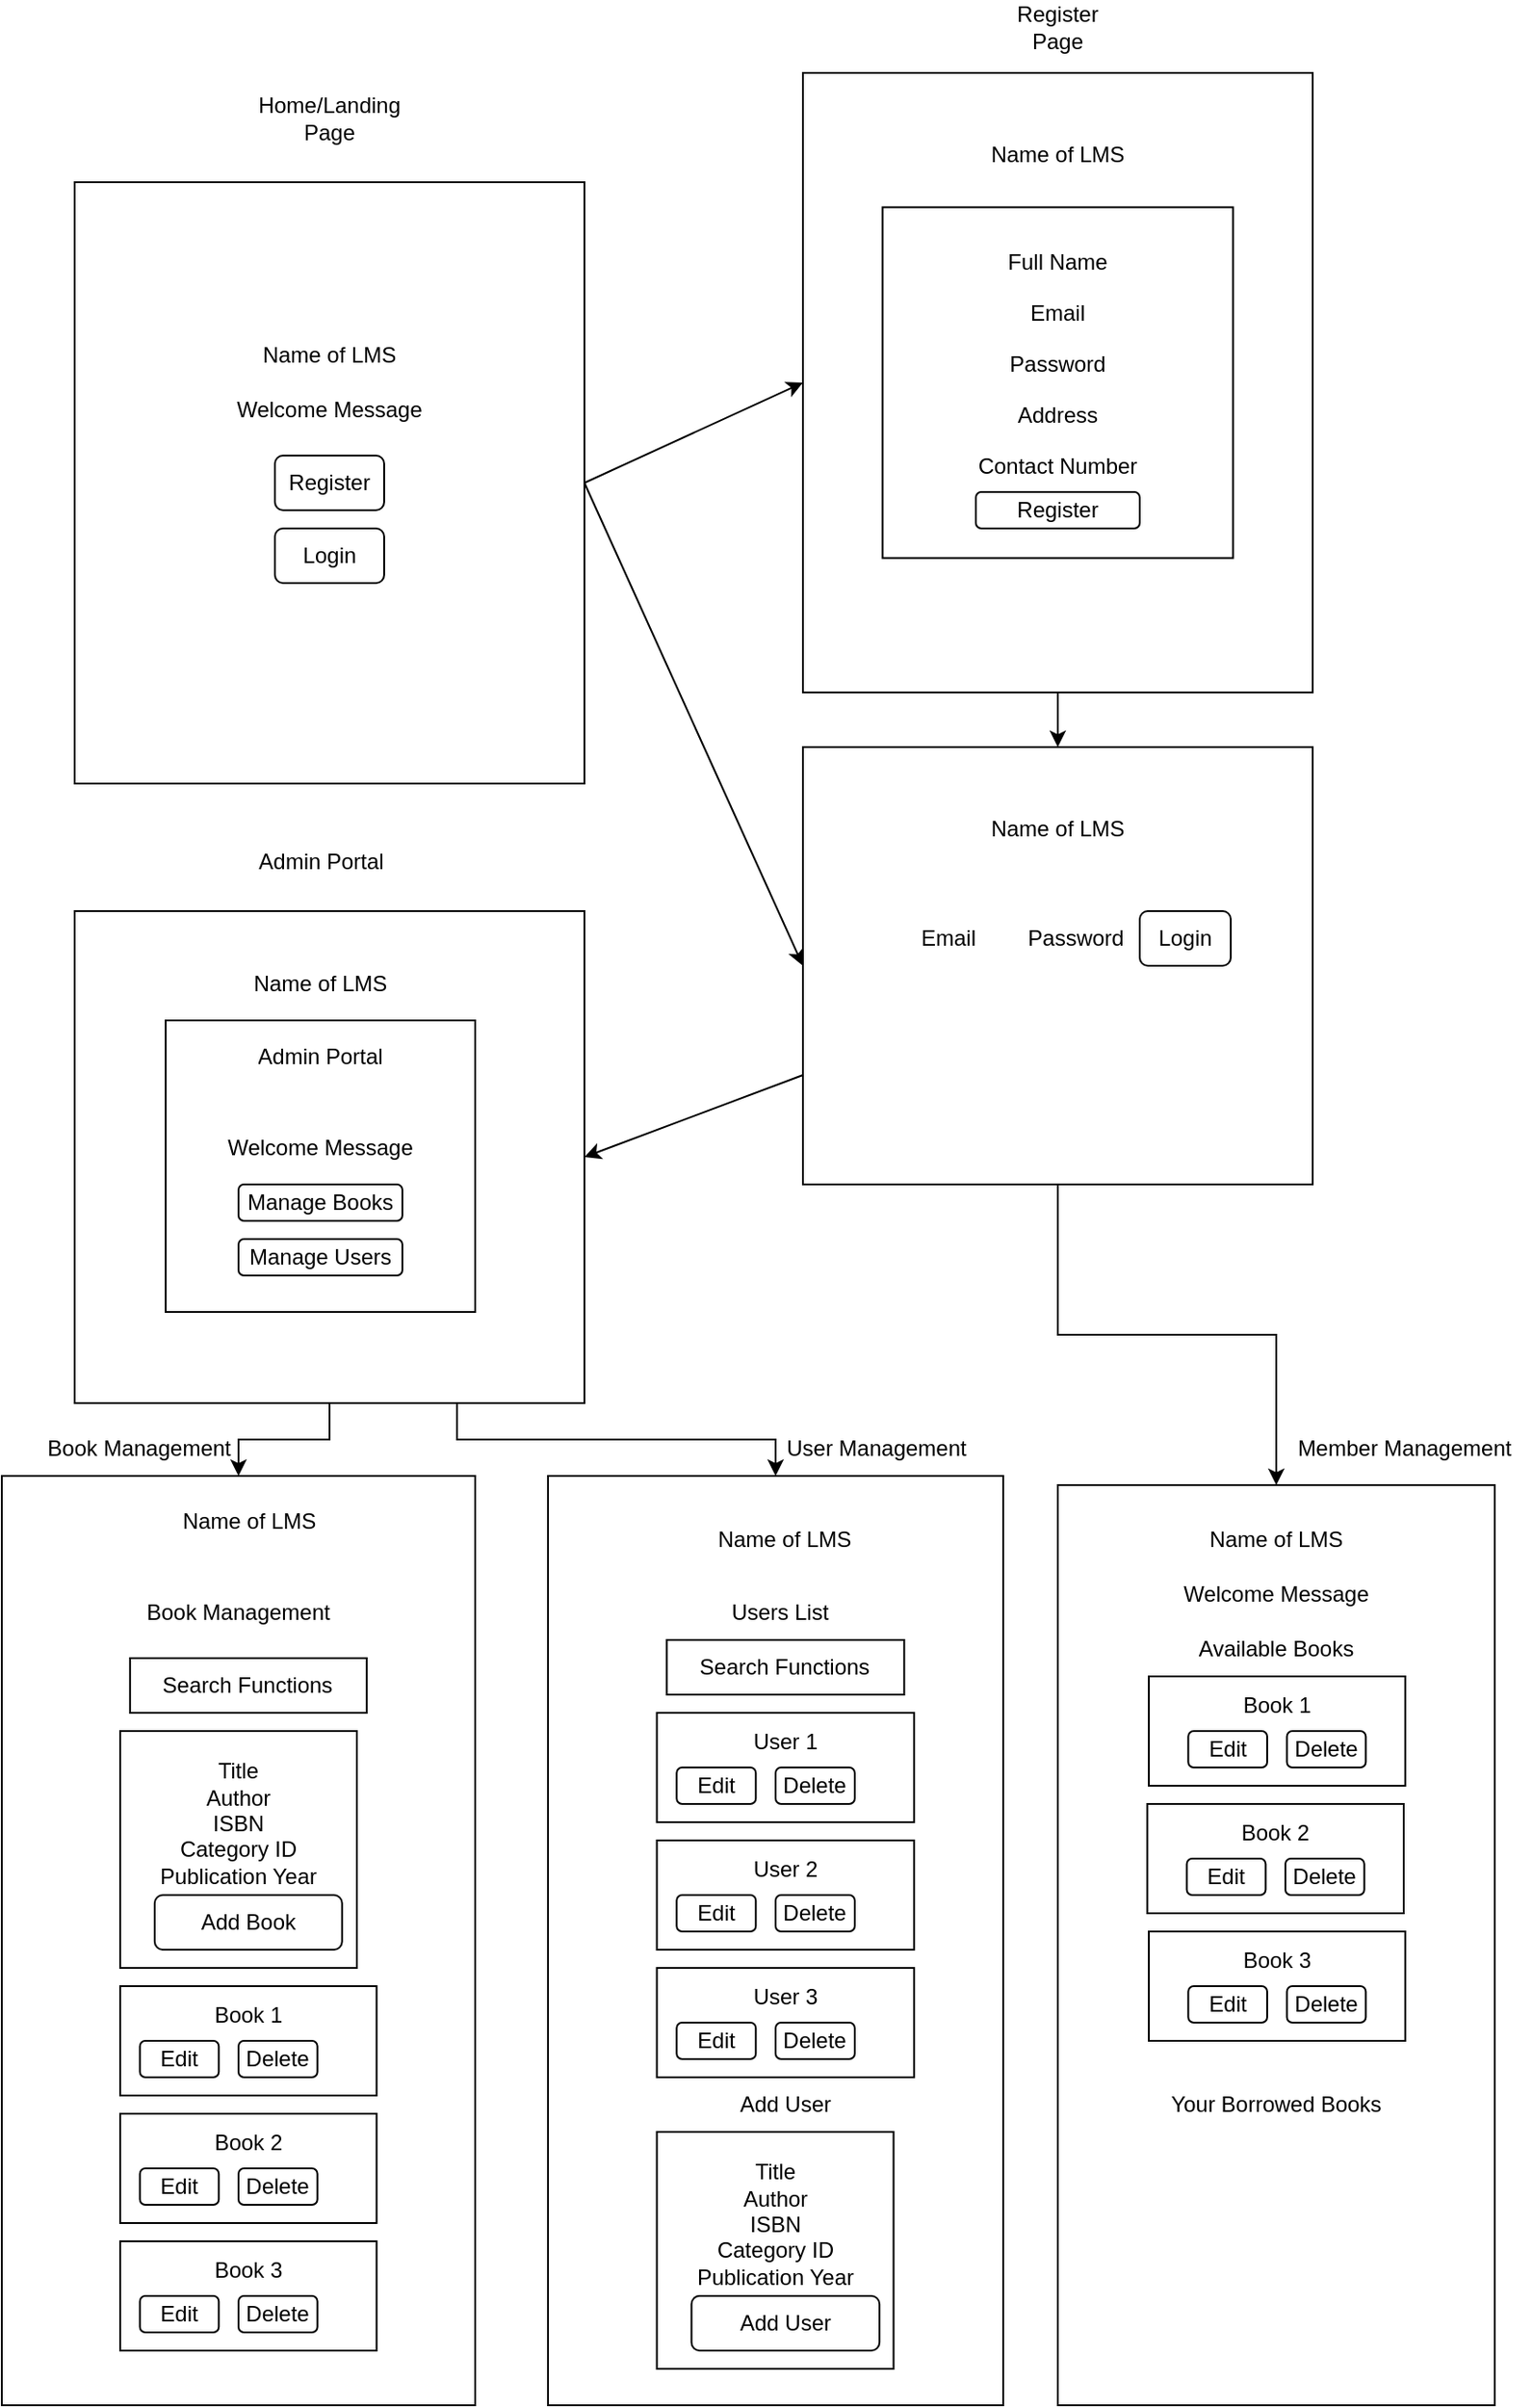 <mxfile version="26.1.3">
  <diagram name="Page-1" id="Z-w5uVbWQNLHRJEjYixE">
    <mxGraphModel dx="1224" dy="1133" grid="1" gridSize="10" guides="1" tooltips="1" connect="1" arrows="1" fold="1" page="1" pageScale="1" pageWidth="850" pageHeight="1100" math="0" shadow="0">
      <root>
        <mxCell id="0" />
        <mxCell id="1" parent="0" />
        <mxCell id="C1muyR43qbv9BoLMnWRT-134" value="" style="rounded=0;whiteSpace=wrap;html=1;" vertex="1" parent="1">
          <mxGeometry x="590" y="825" width="240" height="505" as="geometry" />
        </mxCell>
        <mxCell id="C1muyR43qbv9BoLMnWRT-1" value="" style="rounded=0;whiteSpace=wrap;html=1;" vertex="1" parent="1">
          <mxGeometry x="50" y="110" width="280" height="330" as="geometry" />
        </mxCell>
        <mxCell id="C1muyR43qbv9BoLMnWRT-2" value="Home/Landing Page" style="text;strokeColor=none;align=center;fillColor=none;html=1;verticalAlign=middle;whiteSpace=wrap;rounded=0;" vertex="1" parent="1">
          <mxGeometry x="145" y="60" width="90" height="30" as="geometry" />
        </mxCell>
        <mxCell id="C1muyR43qbv9BoLMnWRT-3" value="Name of LMS" style="text;strokeColor=none;align=center;fillColor=none;html=1;verticalAlign=middle;whiteSpace=wrap;rounded=0;" vertex="1" parent="1">
          <mxGeometry x="120" y="190" width="140" height="30" as="geometry" />
        </mxCell>
        <mxCell id="C1muyR43qbv9BoLMnWRT-4" value="Welcome Message" style="text;strokeColor=none;align=center;fillColor=none;html=1;verticalAlign=middle;whiteSpace=wrap;rounded=0;" vertex="1" parent="1">
          <mxGeometry x="120" y="220" width="140" height="30" as="geometry" />
        </mxCell>
        <mxCell id="C1muyR43qbv9BoLMnWRT-5" value="" style="rounded=1;whiteSpace=wrap;html=1;" vertex="1" parent="1">
          <mxGeometry x="160" y="260" width="60" height="30" as="geometry" />
        </mxCell>
        <mxCell id="C1muyR43qbv9BoLMnWRT-6" value="Register" style="text;strokeColor=none;align=center;fillColor=none;html=1;verticalAlign=middle;whiteSpace=wrap;rounded=0;movable=1;resizable=1;rotatable=1;deletable=1;editable=1;locked=0;connectable=1;" vertex="1" parent="1">
          <mxGeometry x="160" y="260" width="60" height="30" as="geometry" />
        </mxCell>
        <mxCell id="C1muyR43qbv9BoLMnWRT-10" value="" style="rounded=1;whiteSpace=wrap;html=1;" vertex="1" parent="1">
          <mxGeometry x="160" y="300" width="60" height="30" as="geometry" />
        </mxCell>
        <mxCell id="C1muyR43qbv9BoLMnWRT-8" value="Login" style="text;strokeColor=none;align=center;fillColor=none;html=1;verticalAlign=middle;whiteSpace=wrap;rounded=0;movable=1;resizable=1;rotatable=1;deletable=1;editable=1;locked=0;connectable=1;" vertex="1" parent="1">
          <mxGeometry x="160" y="300" width="60" height="30" as="geometry" />
        </mxCell>
        <mxCell id="C1muyR43qbv9BoLMnWRT-11" value="" style="endArrow=classic;html=1;rounded=0;exitX=1;exitY=0.5;exitDx=0;exitDy=0;entryX=0;entryY=0.5;entryDx=0;entryDy=0;" edge="1" parent="1" source="C1muyR43qbv9BoLMnWRT-1" target="C1muyR43qbv9BoLMnWRT-13">
          <mxGeometry width="50" height="50" relative="1" as="geometry">
            <mxPoint x="400" y="200" as="sourcePoint" />
            <mxPoint x="450" y="150" as="targetPoint" />
          </mxGeometry>
        </mxCell>
        <mxCell id="C1muyR43qbv9BoLMnWRT-12" value="Register Page" style="text;strokeColor=none;align=center;fillColor=none;html=1;verticalAlign=middle;whiteSpace=wrap;rounded=0;" vertex="1" parent="1">
          <mxGeometry x="560" y="10" width="60" height="30" as="geometry" />
        </mxCell>
        <mxCell id="C1muyR43qbv9BoLMnWRT-40" style="edgeStyle=orthogonalEdgeStyle;rounded=0;orthogonalLoop=1;jettySize=auto;html=1;exitX=0.5;exitY=1;exitDx=0;exitDy=0;entryX=0.5;entryY=0;entryDx=0;entryDy=0;" edge="1" parent="1" source="C1muyR43qbv9BoLMnWRT-13" target="C1muyR43qbv9BoLMnWRT-37">
          <mxGeometry relative="1" as="geometry" />
        </mxCell>
        <mxCell id="C1muyR43qbv9BoLMnWRT-13" value="" style="rounded=0;whiteSpace=wrap;html=1;" vertex="1" parent="1">
          <mxGeometry x="450" y="50" width="280" height="340" as="geometry" />
        </mxCell>
        <mxCell id="C1muyR43qbv9BoLMnWRT-14" value="Name of LMS" style="text;strokeColor=none;align=center;fillColor=none;html=1;verticalAlign=middle;whiteSpace=wrap;rounded=0;" vertex="1" parent="1">
          <mxGeometry x="520" y="80" width="140" height="30" as="geometry" />
        </mxCell>
        <mxCell id="C1muyR43qbv9BoLMnWRT-15" value="" style="whiteSpace=wrap;html=1;aspect=fixed;" vertex="1" parent="1">
          <mxGeometry x="493.75" y="123.75" width="192.5" height="192.5" as="geometry" />
        </mxCell>
        <mxCell id="C1muyR43qbv9BoLMnWRT-34" value="" style="rounded=1;whiteSpace=wrap;html=1;" vertex="1" parent="1">
          <mxGeometry x="545" y="280" width="90" height="20" as="geometry" />
        </mxCell>
        <mxCell id="C1muyR43qbv9BoLMnWRT-35" style="edgeStyle=orthogonalEdgeStyle;rounded=0;orthogonalLoop=1;jettySize=auto;html=1;exitX=0.5;exitY=1;exitDx=0;exitDy=0;" edge="1" parent="1" source="C1muyR43qbv9BoLMnWRT-34" target="C1muyR43qbv9BoLMnWRT-34">
          <mxGeometry relative="1" as="geometry" />
        </mxCell>
        <mxCell id="C1muyR43qbv9BoLMnWRT-26" value="" style="group" vertex="1" connectable="0" parent="1">
          <mxGeometry x="540" y="140" width="100" height="140" as="geometry" />
        </mxCell>
        <mxCell id="C1muyR43qbv9BoLMnWRT-21" value="Full Name" style="text;strokeColor=none;align=center;fillColor=none;html=1;verticalAlign=middle;whiteSpace=wrap;rounded=0;" vertex="1" parent="C1muyR43qbv9BoLMnWRT-26">
          <mxGeometry width="100" height="28" as="geometry" />
        </mxCell>
        <mxCell id="C1muyR43qbv9BoLMnWRT-22" value="Email" style="text;strokeColor=none;align=center;fillColor=none;html=1;verticalAlign=middle;whiteSpace=wrap;rounded=0;" vertex="1" parent="C1muyR43qbv9BoLMnWRT-26">
          <mxGeometry y="28" width="100" height="28" as="geometry" />
        </mxCell>
        <mxCell id="C1muyR43qbv9BoLMnWRT-23" value="Password" style="text;strokeColor=none;align=center;fillColor=none;html=1;verticalAlign=middle;whiteSpace=wrap;rounded=0;" vertex="1" parent="C1muyR43qbv9BoLMnWRT-26">
          <mxGeometry y="56" width="100" height="28" as="geometry" />
        </mxCell>
        <mxCell id="C1muyR43qbv9BoLMnWRT-24" value="Address" style="text;strokeColor=none;align=center;fillColor=none;html=1;verticalAlign=middle;whiteSpace=wrap;rounded=0;" vertex="1" parent="C1muyR43qbv9BoLMnWRT-26">
          <mxGeometry y="84" width="100" height="28" as="geometry" />
        </mxCell>
        <mxCell id="C1muyR43qbv9BoLMnWRT-25" value="Contact Number" style="text;strokeColor=none;align=center;fillColor=none;html=1;verticalAlign=middle;whiteSpace=wrap;rounded=0;" vertex="1" parent="C1muyR43qbv9BoLMnWRT-26">
          <mxGeometry y="112" width="100" height="28" as="geometry" />
        </mxCell>
        <mxCell id="C1muyR43qbv9BoLMnWRT-36" value="Register" style="text;strokeColor=none;align=center;fillColor=none;html=1;verticalAlign=middle;whiteSpace=wrap;rounded=0;" vertex="1" parent="1">
          <mxGeometry x="560" y="275" width="60" height="30" as="geometry" />
        </mxCell>
        <mxCell id="C1muyR43qbv9BoLMnWRT-219" style="edgeStyle=orthogonalEdgeStyle;rounded=0;orthogonalLoop=1;jettySize=auto;html=1;entryX=0.5;entryY=0;entryDx=0;entryDy=0;" edge="1" parent="1" source="C1muyR43qbv9BoLMnWRT-37" target="C1muyR43qbv9BoLMnWRT-134">
          <mxGeometry relative="1" as="geometry" />
        </mxCell>
        <mxCell id="C1muyR43qbv9BoLMnWRT-37" value="" style="rounded=0;whiteSpace=wrap;html=1;" vertex="1" parent="1">
          <mxGeometry x="450" y="420" width="280" height="240" as="geometry" />
        </mxCell>
        <mxCell id="C1muyR43qbv9BoLMnWRT-38" value="Name of LMS" style="text;strokeColor=none;align=center;fillColor=none;html=1;verticalAlign=middle;whiteSpace=wrap;rounded=0;" vertex="1" parent="1">
          <mxGeometry x="520" y="450" width="140" height="30" as="geometry" />
        </mxCell>
        <mxCell id="C1muyR43qbv9BoLMnWRT-41" value="" style="endArrow=classic;html=1;rounded=0;exitX=1;exitY=0.5;exitDx=0;exitDy=0;entryX=0;entryY=0.5;entryDx=0;entryDy=0;" edge="1" parent="1" source="C1muyR43qbv9BoLMnWRT-1" target="C1muyR43qbv9BoLMnWRT-37">
          <mxGeometry width="50" height="50" relative="1" as="geometry">
            <mxPoint x="420" y="560" as="sourcePoint" />
            <mxPoint x="470" y="510" as="targetPoint" />
          </mxGeometry>
        </mxCell>
        <mxCell id="C1muyR43qbv9BoLMnWRT-42" value="" style="rounded=1;whiteSpace=wrap;html=1;" vertex="1" parent="1">
          <mxGeometry x="635" y="510" width="50" height="30" as="geometry" />
        </mxCell>
        <mxCell id="C1muyR43qbv9BoLMnWRT-43" value="Login" style="text;strokeColor=none;align=center;fillColor=none;html=1;verticalAlign=middle;whiteSpace=wrap;rounded=0;" vertex="1" parent="1">
          <mxGeometry x="630" y="510" width="60" height="30" as="geometry" />
        </mxCell>
        <mxCell id="C1muyR43qbv9BoLMnWRT-46" value="" style="group" vertex="1" connectable="0" parent="1">
          <mxGeometry x="500" y="510" width="130" height="30" as="geometry" />
        </mxCell>
        <mxCell id="C1muyR43qbv9BoLMnWRT-44" value="Email" style="text;strokeColor=none;align=center;fillColor=none;html=1;verticalAlign=middle;whiteSpace=wrap;rounded=0;" vertex="1" parent="C1muyR43qbv9BoLMnWRT-46">
          <mxGeometry width="60" height="30" as="geometry" />
        </mxCell>
        <mxCell id="C1muyR43qbv9BoLMnWRT-45" value="Password" style="text;strokeColor=none;align=center;fillColor=none;html=1;verticalAlign=middle;whiteSpace=wrap;rounded=0;" vertex="1" parent="C1muyR43qbv9BoLMnWRT-46">
          <mxGeometry x="70" width="60" height="30" as="geometry" />
        </mxCell>
        <mxCell id="C1muyR43qbv9BoLMnWRT-48" value="" style="endArrow=classic;html=1;rounded=0;entryX=1;entryY=0.5;entryDx=0;entryDy=0;exitX=0;exitY=0.75;exitDx=0;exitDy=0;" edge="1" parent="1" source="C1muyR43qbv9BoLMnWRT-37" target="C1muyR43qbv9BoLMnWRT-49">
          <mxGeometry width="50" height="50" relative="1" as="geometry">
            <mxPoint x="440" y="600" as="sourcePoint" />
            <mxPoint x="350" y="550" as="targetPoint" />
          </mxGeometry>
        </mxCell>
        <mxCell id="C1muyR43qbv9BoLMnWRT-68" style="edgeStyle=orthogonalEdgeStyle;rounded=0;orthogonalLoop=1;jettySize=auto;html=1;exitX=0.5;exitY=1;exitDx=0;exitDy=0;entryX=0.5;entryY=0;entryDx=0;entryDy=0;" edge="1" parent="1" source="C1muyR43qbv9BoLMnWRT-49" target="C1muyR43qbv9BoLMnWRT-67">
          <mxGeometry relative="1" as="geometry" />
        </mxCell>
        <mxCell id="C1muyR43qbv9BoLMnWRT-106" style="edgeStyle=orthogonalEdgeStyle;rounded=0;orthogonalLoop=1;jettySize=auto;html=1;exitX=0.75;exitY=1;exitDx=0;exitDy=0;entryX=0.5;entryY=0;entryDx=0;entryDy=0;" edge="1" parent="1" source="C1muyR43qbv9BoLMnWRT-49" target="C1muyR43qbv9BoLMnWRT-105">
          <mxGeometry relative="1" as="geometry" />
        </mxCell>
        <mxCell id="C1muyR43qbv9BoLMnWRT-49" value="" style="rounded=0;whiteSpace=wrap;html=1;" vertex="1" parent="1">
          <mxGeometry x="50" y="510" width="280" height="270" as="geometry" />
        </mxCell>
        <mxCell id="C1muyR43qbv9BoLMnWRT-50" value="" style="shape=table;html=1;whiteSpace=wrap;startSize=0;container=1;collapsible=0;childLayout=tableLayout;columnLines=0;rowLines=0;fontSize=16;strokeColor=default;" vertex="1" parent="1">
          <mxGeometry x="100" y="570" width="170" height="160" as="geometry" />
        </mxCell>
        <mxCell id="C1muyR43qbv9BoLMnWRT-51" value="" style="shape=tableRow;horizontal=0;startSize=0;swimlaneHead=0;swimlaneBody=0;top=0;left=0;bottom=0;right=0;collapsible=0;dropTarget=0;fillColor=none;points=[[0,0.5],[1,0.5]];portConstraint=eastwest;fontSize=16;strokeColor=inherit;" vertex="1" parent="C1muyR43qbv9BoLMnWRT-50">
          <mxGeometry width="170" height="40" as="geometry" />
        </mxCell>
        <mxCell id="C1muyR43qbv9BoLMnWRT-52" value="" style="shape=partialRectangle;html=1;whiteSpace=wrap;connectable=0;fillColor=none;top=0;left=0;bottom=0;right=0;overflow=hidden;fontSize=12;strokeColor=inherit;" vertex="1" parent="C1muyR43qbv9BoLMnWRT-51">
          <mxGeometry width="20" height="40" as="geometry">
            <mxRectangle width="20" height="40" as="alternateBounds" />
          </mxGeometry>
        </mxCell>
        <mxCell id="C1muyR43qbv9BoLMnWRT-53" value="Admin Portal" style="shape=partialRectangle;html=1;whiteSpace=wrap;connectable=0;fillColor=none;top=0;left=0;bottom=0;right=0;overflow=hidden;fontSize=12;strokeColor=inherit;" vertex="1" parent="C1muyR43qbv9BoLMnWRT-51">
          <mxGeometry x="20" width="130" height="40" as="geometry">
            <mxRectangle width="130" height="40" as="alternateBounds" />
          </mxGeometry>
        </mxCell>
        <mxCell id="C1muyR43qbv9BoLMnWRT-54" value="" style="shape=partialRectangle;html=1;whiteSpace=wrap;connectable=0;fillColor=none;top=0;left=0;bottom=0;right=0;overflow=hidden;fontSize=12;strokeColor=inherit;" vertex="1" parent="C1muyR43qbv9BoLMnWRT-51">
          <mxGeometry x="150" width="20" height="40" as="geometry">
            <mxRectangle width="20" height="40" as="alternateBounds" />
          </mxGeometry>
        </mxCell>
        <mxCell id="C1muyR43qbv9BoLMnWRT-55" value="" style="shape=tableRow;horizontal=0;startSize=0;swimlaneHead=0;swimlaneBody=0;top=0;left=0;bottom=0;right=0;collapsible=0;dropTarget=0;fillColor=none;points=[[0,0.5],[1,0.5]];portConstraint=eastwest;fontSize=16;strokeColor=inherit;" vertex="1" parent="C1muyR43qbv9BoLMnWRT-50">
          <mxGeometry y="40" width="170" height="60" as="geometry" />
        </mxCell>
        <mxCell id="C1muyR43qbv9BoLMnWRT-56" value="" style="shape=partialRectangle;html=1;whiteSpace=wrap;connectable=0;fillColor=none;top=0;left=0;bottom=0;right=0;overflow=hidden;fontSize=12;strokeColor=inherit;" vertex="1" parent="C1muyR43qbv9BoLMnWRT-55">
          <mxGeometry width="20" height="60" as="geometry">
            <mxRectangle width="20" height="60" as="alternateBounds" />
          </mxGeometry>
        </mxCell>
        <mxCell id="C1muyR43qbv9BoLMnWRT-57" value="Welcome Message" style="shape=partialRectangle;html=1;whiteSpace=wrap;connectable=0;fillColor=none;top=0;left=0;bottom=0;right=0;overflow=hidden;fontSize=12;strokeColor=inherit;" vertex="1" parent="C1muyR43qbv9BoLMnWRT-55">
          <mxGeometry x="20" width="130" height="60" as="geometry">
            <mxRectangle width="130" height="60" as="alternateBounds" />
          </mxGeometry>
        </mxCell>
        <mxCell id="C1muyR43qbv9BoLMnWRT-58" value="" style="shape=partialRectangle;html=1;whiteSpace=wrap;connectable=0;fillColor=none;top=0;left=0;bottom=0;right=0;overflow=hidden;fontSize=12;strokeColor=inherit;" vertex="1" parent="C1muyR43qbv9BoLMnWRT-55">
          <mxGeometry x="150" width="20" height="60" as="geometry">
            <mxRectangle width="20" height="60" as="alternateBounds" />
          </mxGeometry>
        </mxCell>
        <mxCell id="C1muyR43qbv9BoLMnWRT-59" value="" style="shape=tableRow;horizontal=0;startSize=0;swimlaneHead=0;swimlaneBody=0;top=0;left=0;bottom=0;right=0;collapsible=0;dropTarget=0;fillColor=none;points=[[0,0.5],[1,0.5]];portConstraint=eastwest;fontSize=16;strokeColor=inherit;" vertex="1" parent="C1muyR43qbv9BoLMnWRT-50">
          <mxGeometry y="100" width="170" height="60" as="geometry" />
        </mxCell>
        <mxCell id="C1muyR43qbv9BoLMnWRT-60" value="" style="shape=partialRectangle;html=1;whiteSpace=wrap;connectable=0;fillColor=none;top=0;left=0;bottom=0;right=0;overflow=hidden;fontSize=12;strokeColor=inherit;" vertex="1" parent="C1muyR43qbv9BoLMnWRT-59">
          <mxGeometry width="20" height="60" as="geometry">
            <mxRectangle width="20" height="60" as="alternateBounds" />
          </mxGeometry>
        </mxCell>
        <mxCell id="C1muyR43qbv9BoLMnWRT-61" value="" style="shape=partialRectangle;html=1;whiteSpace=wrap;connectable=0;fillColor=none;top=0;left=0;bottom=0;right=0;overflow=hidden;fontSize=12;strokeColor=inherit;" vertex="1" parent="C1muyR43qbv9BoLMnWRT-59">
          <mxGeometry x="20" width="130" height="60" as="geometry">
            <mxRectangle width="130" height="60" as="alternateBounds" />
          </mxGeometry>
        </mxCell>
        <mxCell id="C1muyR43qbv9BoLMnWRT-62" value="" style="shape=partialRectangle;html=1;whiteSpace=wrap;connectable=0;fillColor=none;top=0;left=0;bottom=0;right=0;overflow=hidden;fontSize=12;strokeColor=inherit;" vertex="1" parent="C1muyR43qbv9BoLMnWRT-59">
          <mxGeometry x="150" width="20" height="60" as="geometry">
            <mxRectangle width="20" height="60" as="alternateBounds" />
          </mxGeometry>
        </mxCell>
        <mxCell id="C1muyR43qbv9BoLMnWRT-64" value="Manage Books" style="rounded=1;whiteSpace=wrap;html=1;" vertex="1" parent="1">
          <mxGeometry x="140" y="660" width="90" height="20" as="geometry" />
        </mxCell>
        <mxCell id="C1muyR43qbv9BoLMnWRT-65" value="Manage Users" style="rounded=1;whiteSpace=wrap;html=1;" vertex="1" parent="1">
          <mxGeometry x="140" y="690" width="90" height="20" as="geometry" />
        </mxCell>
        <mxCell id="C1muyR43qbv9BoLMnWRT-66" value="Admin Portal" style="text;html=1;align=center;verticalAlign=middle;resizable=0;points=[];autosize=1;strokeColor=none;fillColor=none;" vertex="1" parent="1">
          <mxGeometry x="140" y="468" width="90" height="30" as="geometry" />
        </mxCell>
        <mxCell id="C1muyR43qbv9BoLMnWRT-69" value="Book Management" style="text;html=1;align=center;verticalAlign=middle;resizable=0;points=[];autosize=1;strokeColor=none;fillColor=none;" vertex="1" parent="1">
          <mxGeometry x="25" y="790" width="120" height="30" as="geometry" />
        </mxCell>
        <mxCell id="C1muyR43qbv9BoLMnWRT-95" value="Name of LMS" style="text;strokeColor=none;align=center;fillColor=none;html=1;verticalAlign=middle;whiteSpace=wrap;rounded=0;" vertex="1" parent="1">
          <mxGeometry x="115" y="535" width="140" height="30" as="geometry" />
        </mxCell>
        <mxCell id="C1muyR43qbv9BoLMnWRT-107" value="User Management" style="text;html=1;align=center;verticalAlign=middle;resizable=0;points=[];autosize=1;strokeColor=none;fillColor=none;" vertex="1" parent="1">
          <mxGeometry x="430" y="790" width="120" height="30" as="geometry" />
        </mxCell>
        <mxCell id="C1muyR43qbv9BoLMnWRT-135" value="" style="group" vertex="1" connectable="0" parent="1">
          <mxGeometry x="310" y="820" width="250" height="510" as="geometry" />
        </mxCell>
        <mxCell id="C1muyR43qbv9BoLMnWRT-105" value="" style="rounded=0;whiteSpace=wrap;html=1;" vertex="1" parent="C1muyR43qbv9BoLMnWRT-135">
          <mxGeometry width="250" height="510" as="geometry" />
        </mxCell>
        <mxCell id="C1muyR43qbv9BoLMnWRT-124" value="" style="group" vertex="1" connectable="0" parent="C1muyR43qbv9BoLMnWRT-135">
          <mxGeometry x="59.783" y="360" width="141.304" height="130" as="geometry" />
        </mxCell>
        <mxCell id="C1muyR43qbv9BoLMnWRT-109" value="Title&lt;div&gt;Author&lt;/div&gt;&lt;div&gt;ISBN&lt;/div&gt;&lt;div&gt;Category ID&lt;/div&gt;&lt;div&gt;Publication Year&lt;/div&gt;&lt;div&gt;&lt;br&gt;&lt;/div&gt;&lt;div&gt;&lt;br&gt;&lt;/div&gt;" style="whiteSpace=wrap;html=1;aspect=fixed;" vertex="1" parent="C1muyR43qbv9BoLMnWRT-124">
          <mxGeometry width="130" height="130" as="geometry" />
        </mxCell>
        <mxCell id="C1muyR43qbv9BoLMnWRT-110" value="Add User" style="rounded=1;whiteSpace=wrap;html=1;" vertex="1" parent="C1muyR43qbv9BoLMnWRT-124">
          <mxGeometry x="19.022" y="90" width="103.261" height="30" as="geometry" />
        </mxCell>
        <mxCell id="C1muyR43qbv9BoLMnWRT-125" value="" style="group" vertex="1" connectable="0" parent="C1muyR43qbv9BoLMnWRT-135">
          <mxGeometry x="59.783" y="130" width="141.304" height="230" as="geometry" />
        </mxCell>
        <mxCell id="C1muyR43qbv9BoLMnWRT-129" value="" style="group" vertex="1" connectable="0" parent="C1muyR43qbv9BoLMnWRT-125">
          <mxGeometry width="141.304" height="230" as="geometry" />
        </mxCell>
        <mxCell id="C1muyR43qbv9BoLMnWRT-119" value="" style="group" vertex="1" connectable="0" parent="C1muyR43qbv9BoLMnWRT-129">
          <mxGeometry y="140" width="141.304" height="90" as="geometry" />
        </mxCell>
        <mxCell id="C1muyR43qbv9BoLMnWRT-120" value="User 3&lt;div&gt;&lt;br&gt;&lt;/div&gt;&lt;div&gt;&lt;br&gt;&lt;/div&gt;" style="rounded=0;whiteSpace=wrap;html=1;" vertex="1" parent="C1muyR43qbv9BoLMnWRT-119">
          <mxGeometry width="141.304" height="60" as="geometry" />
        </mxCell>
        <mxCell id="C1muyR43qbv9BoLMnWRT-121" value="Edit" style="rounded=1;whiteSpace=wrap;html=1;" vertex="1" parent="C1muyR43qbv9BoLMnWRT-119">
          <mxGeometry x="10.87" y="30" width="43.478" height="20" as="geometry" />
        </mxCell>
        <mxCell id="C1muyR43qbv9BoLMnWRT-122" value="Delete" style="rounded=1;whiteSpace=wrap;html=1;" vertex="1" parent="C1muyR43qbv9BoLMnWRT-119">
          <mxGeometry x="65.217" y="30" width="43.478" height="20" as="geometry" />
        </mxCell>
        <mxCell id="C1muyR43qbv9BoLMnWRT-126" value="Add User" style="text;strokeColor=none;align=center;fillColor=none;html=1;verticalAlign=middle;whiteSpace=wrap;rounded=0;" vertex="1" parent="C1muyR43qbv9BoLMnWRT-119">
          <mxGeometry x="38.043" y="60" width="65.217" height="30" as="geometry" />
        </mxCell>
        <mxCell id="C1muyR43qbv9BoLMnWRT-111" value="" style="group" vertex="1" connectable="0" parent="C1muyR43qbv9BoLMnWRT-129">
          <mxGeometry width="141.304" height="60" as="geometry" />
        </mxCell>
        <mxCell id="C1muyR43qbv9BoLMnWRT-112" value="&lt;div&gt;User 1&lt;/div&gt;&lt;div&gt;&lt;br&gt;&lt;/div&gt;&lt;div&gt;&lt;br&gt;&lt;/div&gt;" style="rounded=0;whiteSpace=wrap;html=1;" vertex="1" parent="C1muyR43qbv9BoLMnWRT-111">
          <mxGeometry width="141.304" height="60" as="geometry" />
        </mxCell>
        <mxCell id="C1muyR43qbv9BoLMnWRT-113" value="Edit" style="rounded=1;whiteSpace=wrap;html=1;" vertex="1" parent="C1muyR43qbv9BoLMnWRT-111">
          <mxGeometry x="10.87" y="30" width="43.478" height="20" as="geometry" />
        </mxCell>
        <mxCell id="C1muyR43qbv9BoLMnWRT-114" value="Delete" style="rounded=1;whiteSpace=wrap;html=1;" vertex="1" parent="C1muyR43qbv9BoLMnWRT-111">
          <mxGeometry x="65.217" y="30" width="43.478" height="20" as="geometry" />
        </mxCell>
        <mxCell id="C1muyR43qbv9BoLMnWRT-115" value="" style="group" vertex="1" connectable="0" parent="C1muyR43qbv9BoLMnWRT-129">
          <mxGeometry y="70" width="141.304" height="60" as="geometry" />
        </mxCell>
        <mxCell id="C1muyR43qbv9BoLMnWRT-116" value="User 2&lt;div&gt;&lt;br&gt;&lt;/div&gt;&lt;div&gt;&lt;br&gt;&lt;/div&gt;" style="rounded=0;whiteSpace=wrap;html=1;" vertex="1" parent="C1muyR43qbv9BoLMnWRT-115">
          <mxGeometry width="141.304" height="60" as="geometry" />
        </mxCell>
        <mxCell id="C1muyR43qbv9BoLMnWRT-117" value="Edit" style="rounded=1;whiteSpace=wrap;html=1;" vertex="1" parent="C1muyR43qbv9BoLMnWRT-115">
          <mxGeometry x="10.87" y="30" width="43.478" height="20" as="geometry" />
        </mxCell>
        <mxCell id="C1muyR43qbv9BoLMnWRT-118" value="Delete" style="rounded=1;whiteSpace=wrap;html=1;" vertex="1" parent="C1muyR43qbv9BoLMnWRT-115">
          <mxGeometry x="65.217" y="30" width="43.478" height="20" as="geometry" />
        </mxCell>
        <mxCell id="C1muyR43qbv9BoLMnWRT-127" value="Search Functions" style="rounded=0;whiteSpace=wrap;html=1;" vertex="1" parent="C1muyR43qbv9BoLMnWRT-135">
          <mxGeometry x="65.217" y="90" width="130.435" height="30" as="geometry" />
        </mxCell>
        <mxCell id="C1muyR43qbv9BoLMnWRT-131" value="Users List" style="text;html=1;align=center;verticalAlign=middle;resizable=0;points=[];autosize=1;strokeColor=none;fillColor=none;" vertex="1" parent="C1muyR43qbv9BoLMnWRT-135">
          <mxGeometry x="86.957" y="60" width="80" height="30" as="geometry" />
        </mxCell>
        <mxCell id="C1muyR43qbv9BoLMnWRT-132" value="Name of LMS" style="text;strokeColor=none;align=center;fillColor=none;html=1;verticalAlign=middle;whiteSpace=wrap;rounded=0;" vertex="1" parent="C1muyR43qbv9BoLMnWRT-135">
          <mxGeometry x="54.348" y="20" width="152.174" height="30" as="geometry" />
        </mxCell>
        <mxCell id="C1muyR43qbv9BoLMnWRT-136" value="" style="group" vertex="1" connectable="0" parent="1">
          <mxGeometry x="10" y="820" width="260" height="510" as="geometry" />
        </mxCell>
        <mxCell id="C1muyR43qbv9BoLMnWRT-67" value="" style="rounded=0;whiteSpace=wrap;html=1;" vertex="1" parent="C1muyR43qbv9BoLMnWRT-136">
          <mxGeometry width="260" height="510" as="geometry" />
        </mxCell>
        <mxCell id="C1muyR43qbv9BoLMnWRT-96" value="Name of LMS" style="text;strokeColor=none;align=center;fillColor=none;html=1;verticalAlign=middle;whiteSpace=wrap;rounded=0;" vertex="1" parent="C1muyR43qbv9BoLMnWRT-136">
          <mxGeometry x="59.583" y="10" width="151.667" height="30" as="geometry" />
        </mxCell>
        <mxCell id="C1muyR43qbv9BoLMnWRT-100" value="" style="group" vertex="1" connectable="0" parent="C1muyR43qbv9BoLMnWRT-136">
          <mxGeometry x="65" y="140" width="140.833" height="340" as="geometry" />
        </mxCell>
        <mxCell id="C1muyR43qbv9BoLMnWRT-70" value="Title&lt;div&gt;Author&lt;/div&gt;&lt;div&gt;ISBN&lt;/div&gt;&lt;div&gt;Category ID&lt;/div&gt;&lt;div&gt;Publication Year&lt;/div&gt;&lt;div&gt;&lt;br&gt;&lt;/div&gt;&lt;div&gt;&lt;br&gt;&lt;/div&gt;" style="whiteSpace=wrap;html=1;aspect=fixed;" vertex="1" parent="C1muyR43qbv9BoLMnWRT-100">
          <mxGeometry width="130" height="130" as="geometry" />
        </mxCell>
        <mxCell id="C1muyR43qbv9BoLMnWRT-79" value="Add Book" style="rounded=1;whiteSpace=wrap;html=1;" vertex="1" parent="C1muyR43qbv9BoLMnWRT-100">
          <mxGeometry x="18.958" y="90" width="102.917" height="30" as="geometry" />
        </mxCell>
        <mxCell id="C1muyR43qbv9BoLMnWRT-86" value="" style="group" vertex="1" connectable="0" parent="C1muyR43qbv9BoLMnWRT-100">
          <mxGeometry y="140" width="140.833" height="60" as="geometry" />
        </mxCell>
        <mxCell id="C1muyR43qbv9BoLMnWRT-82" value="Book 1&lt;div&gt;&lt;br&gt;&lt;/div&gt;&lt;div&gt;&lt;br&gt;&lt;/div&gt;" style="rounded=0;whiteSpace=wrap;html=1;" vertex="1" parent="C1muyR43qbv9BoLMnWRT-86">
          <mxGeometry width="140.833" height="60" as="geometry" />
        </mxCell>
        <mxCell id="C1muyR43qbv9BoLMnWRT-83" value="Edit" style="rounded=1;whiteSpace=wrap;html=1;" vertex="1" parent="C1muyR43qbv9BoLMnWRT-86">
          <mxGeometry x="10.833" y="30" width="43.333" height="20" as="geometry" />
        </mxCell>
        <mxCell id="C1muyR43qbv9BoLMnWRT-84" value="Delete" style="rounded=1;whiteSpace=wrap;html=1;" vertex="1" parent="C1muyR43qbv9BoLMnWRT-86">
          <mxGeometry x="65" y="30" width="43.333" height="20" as="geometry" />
        </mxCell>
        <mxCell id="C1muyR43qbv9BoLMnWRT-87" value="" style="group" vertex="1" connectable="0" parent="C1muyR43qbv9BoLMnWRT-100">
          <mxGeometry y="210" width="140.833" height="60" as="geometry" />
        </mxCell>
        <mxCell id="C1muyR43qbv9BoLMnWRT-88" value="Book 2&lt;div&gt;&lt;br&gt;&lt;/div&gt;&lt;div&gt;&lt;br&gt;&lt;/div&gt;" style="rounded=0;whiteSpace=wrap;html=1;" vertex="1" parent="C1muyR43qbv9BoLMnWRT-87">
          <mxGeometry width="140.833" height="60" as="geometry" />
        </mxCell>
        <mxCell id="C1muyR43qbv9BoLMnWRT-89" value="Edit" style="rounded=1;whiteSpace=wrap;html=1;" vertex="1" parent="C1muyR43qbv9BoLMnWRT-87">
          <mxGeometry x="10.833" y="30" width="43.333" height="20" as="geometry" />
        </mxCell>
        <mxCell id="C1muyR43qbv9BoLMnWRT-90" value="Delete" style="rounded=1;whiteSpace=wrap;html=1;" vertex="1" parent="C1muyR43qbv9BoLMnWRT-87">
          <mxGeometry x="65" y="30" width="43.333" height="20" as="geometry" />
        </mxCell>
        <mxCell id="C1muyR43qbv9BoLMnWRT-91" value="" style="group" vertex="1" connectable="0" parent="C1muyR43qbv9BoLMnWRT-100">
          <mxGeometry y="280" width="140.833" height="60" as="geometry" />
        </mxCell>
        <mxCell id="C1muyR43qbv9BoLMnWRT-92" value="Book 3&lt;div&gt;&lt;br&gt;&lt;/div&gt;&lt;div&gt;&lt;br&gt;&lt;/div&gt;" style="rounded=0;whiteSpace=wrap;html=1;" vertex="1" parent="C1muyR43qbv9BoLMnWRT-91">
          <mxGeometry width="140.833" height="60" as="geometry" />
        </mxCell>
        <mxCell id="C1muyR43qbv9BoLMnWRT-93" value="Edit" style="rounded=1;whiteSpace=wrap;html=1;" vertex="1" parent="C1muyR43qbv9BoLMnWRT-91">
          <mxGeometry x="10.833" y="30" width="43.333" height="20" as="geometry" />
        </mxCell>
        <mxCell id="C1muyR43qbv9BoLMnWRT-94" value="Delete" style="rounded=1;whiteSpace=wrap;html=1;" vertex="1" parent="C1muyR43qbv9BoLMnWRT-91">
          <mxGeometry x="65" y="30" width="43.333" height="20" as="geometry" />
        </mxCell>
        <mxCell id="C1muyR43qbv9BoLMnWRT-101" value="Search Functions" style="rounded=0;whiteSpace=wrap;html=1;" vertex="1" parent="C1muyR43qbv9BoLMnWRT-136">
          <mxGeometry x="70.417" y="100" width="130" height="30" as="geometry" />
        </mxCell>
        <mxCell id="C1muyR43qbv9BoLMnWRT-102" value="Book Management" style="text;strokeColor=none;align=center;fillColor=none;html=1;verticalAlign=middle;whiteSpace=wrap;rounded=0;" vertex="1" parent="C1muyR43qbv9BoLMnWRT-136">
          <mxGeometry x="54.167" y="60" width="151.667" height="30" as="geometry" />
        </mxCell>
        <mxCell id="C1muyR43qbv9BoLMnWRT-183" value="" style="group" vertex="1" connectable="0" parent="1">
          <mxGeometry x="640" y="930" width="140.833" height="60" as="geometry" />
        </mxCell>
        <mxCell id="C1muyR43qbv9BoLMnWRT-180" value="Book 1&lt;div&gt;&lt;br&gt;&lt;/div&gt;&lt;div&gt;&lt;br&gt;&lt;/div&gt;" style="rounded=0;whiteSpace=wrap;html=1;" vertex="1" parent="C1muyR43qbv9BoLMnWRT-183">
          <mxGeometry width="140.833" height="60" as="geometry" />
        </mxCell>
        <mxCell id="C1muyR43qbv9BoLMnWRT-181" value="Edit" style="rounded=1;whiteSpace=wrap;html=1;" vertex="1" parent="C1muyR43qbv9BoLMnWRT-183">
          <mxGeometry x="21.663" y="30" width="43.333" height="20" as="geometry" />
        </mxCell>
        <mxCell id="C1muyR43qbv9BoLMnWRT-182" value="Delete" style="rounded=1;whiteSpace=wrap;html=1;" vertex="1" parent="C1muyR43qbv9BoLMnWRT-183">
          <mxGeometry x="75.83" y="30" width="43.333" height="20" as="geometry" />
        </mxCell>
        <mxCell id="C1muyR43qbv9BoLMnWRT-184" value="" style="group" vertex="1" connectable="0" parent="1">
          <mxGeometry x="639.17" y="1000" width="140.833" height="60" as="geometry" />
        </mxCell>
        <mxCell id="C1muyR43qbv9BoLMnWRT-185" value="Book 2&lt;div&gt;&lt;br&gt;&lt;/div&gt;&lt;div&gt;&lt;br&gt;&lt;/div&gt;" style="rounded=0;whiteSpace=wrap;html=1;" vertex="1" parent="C1muyR43qbv9BoLMnWRT-184">
          <mxGeometry width="140.833" height="60" as="geometry" />
        </mxCell>
        <mxCell id="C1muyR43qbv9BoLMnWRT-186" value="Edit" style="rounded=1;whiteSpace=wrap;html=1;" vertex="1" parent="C1muyR43qbv9BoLMnWRT-184">
          <mxGeometry x="21.663" y="30" width="43.333" height="20" as="geometry" />
        </mxCell>
        <mxCell id="C1muyR43qbv9BoLMnWRT-187" value="Delete" style="rounded=1;whiteSpace=wrap;html=1;" vertex="1" parent="C1muyR43qbv9BoLMnWRT-184">
          <mxGeometry x="75.83" y="30" width="43.333" height="20" as="geometry" />
        </mxCell>
        <mxCell id="C1muyR43qbv9BoLMnWRT-188" value="" style="group" vertex="1" connectable="0" parent="1">
          <mxGeometry x="640" y="1070" width="140.833" height="60" as="geometry" />
        </mxCell>
        <mxCell id="C1muyR43qbv9BoLMnWRT-189" value="Book 3&lt;div&gt;&lt;br&gt;&lt;/div&gt;&lt;div&gt;&lt;br&gt;&lt;/div&gt;" style="rounded=0;whiteSpace=wrap;html=1;" vertex="1" parent="C1muyR43qbv9BoLMnWRT-188">
          <mxGeometry width="140.833" height="60" as="geometry" />
        </mxCell>
        <mxCell id="C1muyR43qbv9BoLMnWRT-190" value="Edit" style="rounded=1;whiteSpace=wrap;html=1;" vertex="1" parent="C1muyR43qbv9BoLMnWRT-188">
          <mxGeometry x="21.663" y="30" width="43.333" height="20" as="geometry" />
        </mxCell>
        <mxCell id="C1muyR43qbv9BoLMnWRT-191" value="Delete" style="rounded=1;whiteSpace=wrap;html=1;" vertex="1" parent="C1muyR43qbv9BoLMnWRT-188">
          <mxGeometry x="75.83" y="30" width="43.333" height="20" as="geometry" />
        </mxCell>
        <mxCell id="C1muyR43qbv9BoLMnWRT-215" value="Name of LMS" style="text;strokeColor=none;align=center;fillColor=none;html=1;verticalAlign=middle;whiteSpace=wrap;rounded=0;" vertex="1" parent="1">
          <mxGeometry x="633.918" y="840" width="152.174" height="30" as="geometry" />
        </mxCell>
        <mxCell id="C1muyR43qbv9BoLMnWRT-216" value="Welcome Message" style="text;strokeColor=none;align=center;fillColor=none;html=1;verticalAlign=middle;whiteSpace=wrap;rounded=0;" vertex="1" parent="1">
          <mxGeometry x="640" y="870" width="140" height="30" as="geometry" />
        </mxCell>
        <mxCell id="C1muyR43qbv9BoLMnWRT-217" value="Available Books" style="text;strokeColor=none;align=center;fillColor=none;html=1;verticalAlign=middle;whiteSpace=wrap;rounded=0;" vertex="1" parent="1">
          <mxGeometry x="640" y="900" width="140" height="30" as="geometry" />
        </mxCell>
        <mxCell id="C1muyR43qbv9BoLMnWRT-218" value="Your Borrowed Books" style="text;strokeColor=none;align=center;fillColor=none;html=1;verticalAlign=middle;whiteSpace=wrap;rounded=0;" vertex="1" parent="1">
          <mxGeometry x="640" y="1150" width="140" height="30" as="geometry" />
        </mxCell>
        <mxCell id="C1muyR43qbv9BoLMnWRT-220" value="Member Management" style="text;html=1;align=center;verticalAlign=middle;resizable=0;points=[];autosize=1;strokeColor=none;fillColor=none;" vertex="1" parent="1">
          <mxGeometry x="710" y="790" width="140" height="30" as="geometry" />
        </mxCell>
      </root>
    </mxGraphModel>
  </diagram>
</mxfile>
